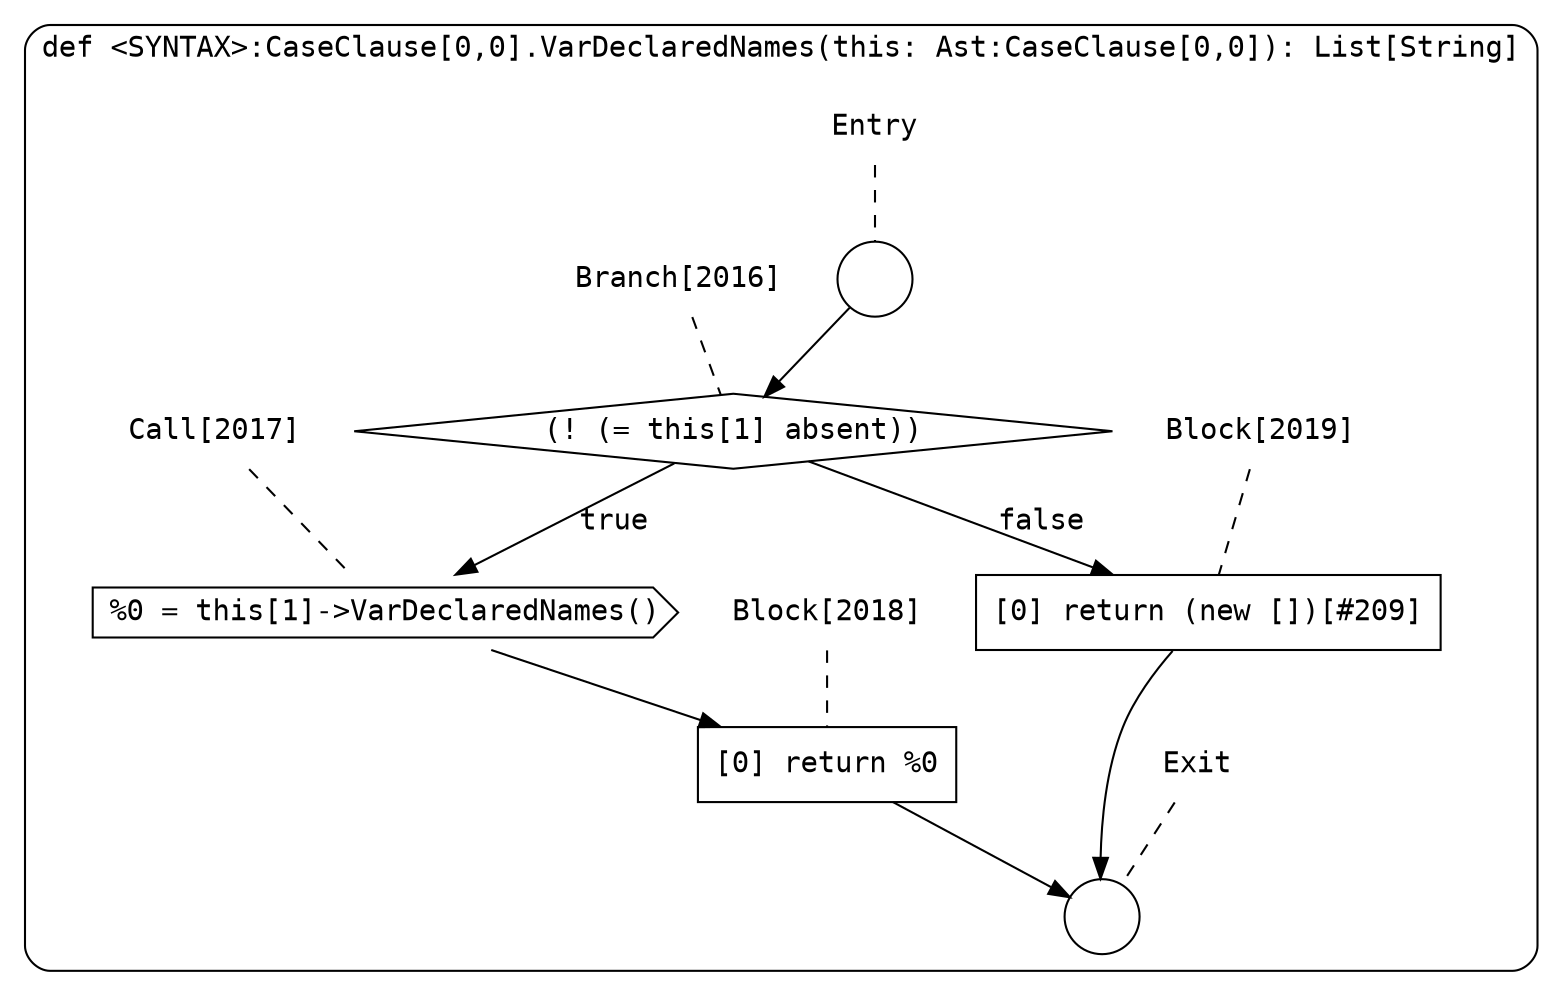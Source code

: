 digraph {
  graph [fontname = "Consolas"]
  node [fontname = "Consolas"]
  edge [fontname = "Consolas"]
  subgraph cluster367 {
    label = "def <SYNTAX>:CaseClause[0,0].VarDeclaredNames(this: Ast:CaseClause[0,0]): List[String]"
    style = rounded
    cluster367_entry_name [shape=none, label=<<font color="black">Entry</font>>]
    cluster367_entry_name -> cluster367_entry [arrowhead=none, color="black", style=dashed]
    cluster367_entry [shape=circle label=" " color="black" fillcolor="white" style=filled]
    cluster367_entry -> node2016 [color="black"]
    cluster367_exit_name [shape=none, label=<<font color="black">Exit</font>>]
    cluster367_exit_name -> cluster367_exit [arrowhead=none, color="black", style=dashed]
    cluster367_exit [shape=circle label=" " color="black" fillcolor="white" style=filled]
    node2016_name [shape=none, label=<<font color="black">Branch[2016]</font>>]
    node2016_name -> node2016 [arrowhead=none, color="black", style=dashed]
    node2016 [shape=diamond, label=<<font color="black">(! (= this[1] absent))</font>> color="black" fillcolor="white", style=filled]
    node2016 -> node2017 [label=<<font color="black">true</font>> color="black"]
    node2016 -> node2019 [label=<<font color="black">false</font>> color="black"]
    node2017_name [shape=none, label=<<font color="black">Call[2017]</font>>]
    node2017_name -> node2017 [arrowhead=none, color="black", style=dashed]
    node2017 [shape=cds, label=<<font color="black">%0 = this[1]-&gt;VarDeclaredNames()</font>> color="black" fillcolor="white", style=filled]
    node2017 -> node2018 [color="black"]
    node2019_name [shape=none, label=<<font color="black">Block[2019]</font>>]
    node2019_name -> node2019 [arrowhead=none, color="black", style=dashed]
    node2019 [shape=box, label=<<font color="black">[0] return (new [])[#209]<BR ALIGN="LEFT"/></font>> color="black" fillcolor="white", style=filled]
    node2019 -> cluster367_exit [color="black"]
    node2018_name [shape=none, label=<<font color="black">Block[2018]</font>>]
    node2018_name -> node2018 [arrowhead=none, color="black", style=dashed]
    node2018 [shape=box, label=<<font color="black">[0] return %0<BR ALIGN="LEFT"/></font>> color="black" fillcolor="white", style=filled]
    node2018 -> cluster367_exit [color="black"]
  }
}